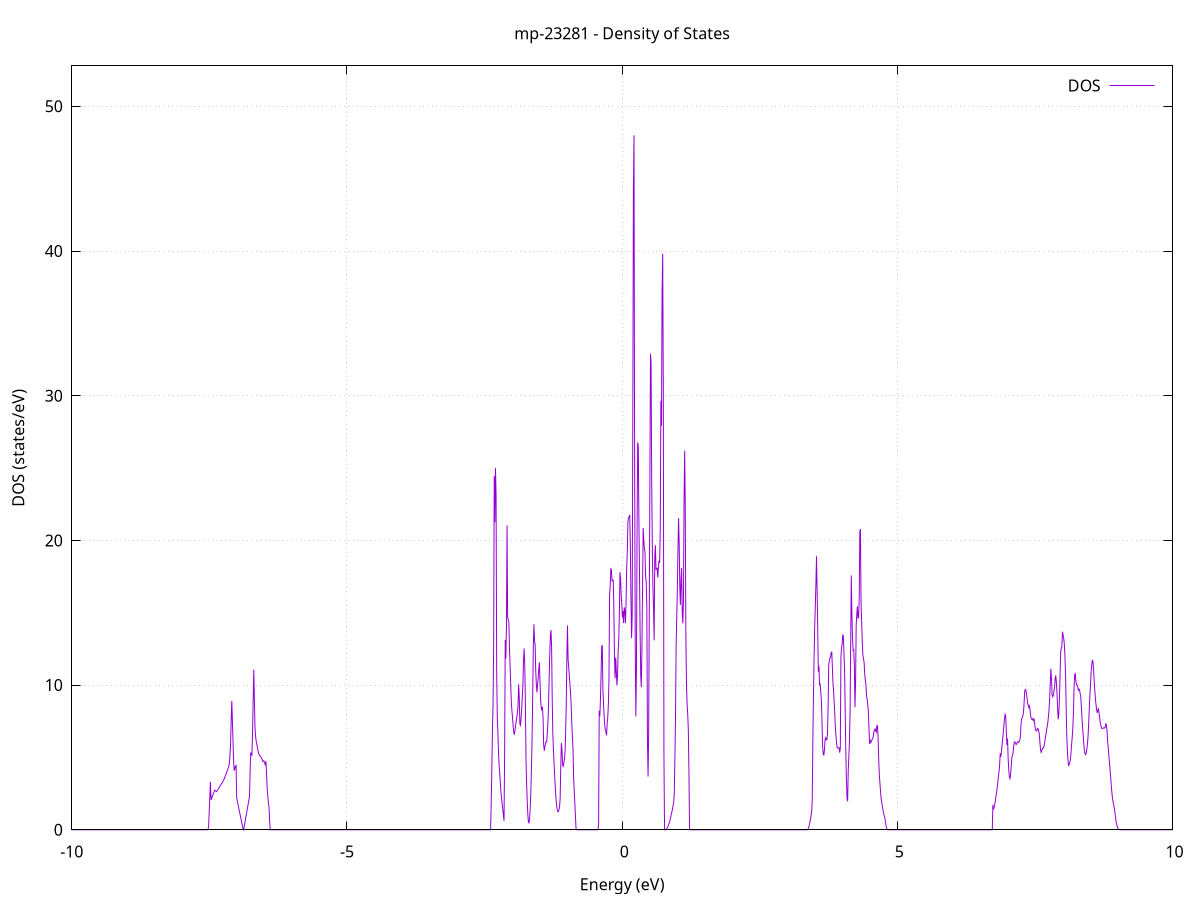 set title 'mp-23281 - Density of States'
set xlabel 'Energy (eV)'
set ylabel 'DOS (states/eV)'
set grid
set xrange [-10:10]
set yrange [0:52.798]
set xzeroaxis lt -1
set terminal png size 800,600
set output 'mp-23281_dos_gnuplot.png'
plot '-' using 1:2 with lines title 'DOS'
-12.127600 0.000000
-12.116500 0.000000
-12.105400 0.000000
-12.094300 0.000000
-12.083200 0.000000
-12.072100 0.000000
-12.061000 0.000000
-12.050000 0.000000
-12.038900 0.000000
-12.027800 0.000000
-12.016700 0.000000
-12.005600 0.000000
-11.994500 0.000000
-11.983400 0.000000
-11.972300 0.000000
-11.961200 0.000000
-11.950100 0.000000
-11.939100 0.000000
-11.928000 0.000000
-11.916900 0.000000
-11.905800 0.000000
-11.894700 0.000000
-11.883600 0.000000
-11.872500 0.000000
-11.861400 0.000000
-11.850300 0.000000
-11.839200 0.000000
-11.828200 0.000000
-11.817100 0.000000
-11.806000 0.000000
-11.794900 0.000000
-11.783800 0.000000
-11.772700 0.000000
-11.761600 0.000000
-11.750500 0.000000
-11.739400 0.000000
-11.728300 0.000000
-11.717300 0.000000
-11.706200 0.000000
-11.695100 0.000000
-11.684000 0.000000
-11.672900 0.000000
-11.661800 0.000000
-11.650700 0.000000
-11.639600 0.000000
-11.628500 0.000000
-11.617400 0.000000
-11.606400 0.000000
-11.595300 0.000000
-11.584200 0.000000
-11.573100 0.000000
-11.562000 0.000000
-11.550900 0.000000
-11.539800 0.000000
-11.528700 0.000000
-11.517600 0.000000
-11.506500 0.000000
-11.495500 0.000000
-11.484400 0.000000
-11.473300 0.000000
-11.462200 0.000000
-11.451100 0.000000
-11.440000 0.000000
-11.428900 0.000000
-11.417800 0.000000
-11.406700 0.000000
-11.395600 0.000000
-11.384600 0.000000
-11.373500 0.000000
-11.362400 0.000000
-11.351300 0.000000
-11.340200 0.000000
-11.329100 0.000000
-11.318000 0.000000
-11.306900 0.000000
-11.295800 0.000000
-11.284700 0.000000
-11.273700 0.000000
-11.262600 0.000000
-11.251500 0.000000
-11.240400 0.000000
-11.229300 0.000000
-11.218200 0.000000
-11.207100 0.000000
-11.196000 0.000000
-11.184900 0.000000
-11.173800 0.000000
-11.162800 0.000000
-11.151700 0.000000
-11.140600 0.000000
-11.129500 0.000000
-11.118400 0.009200
-11.107300 1.131900
-11.096200 2.360500
-11.085100 3.231100
-11.074000 4.601000
-11.062900 4.661200
-11.051900 4.837600
-11.040800 4.923800
-11.029700 4.982400
-11.018600 4.930300
-11.007500 4.973700
-10.996400 5.159900
-10.985300 5.293700
-10.974200 5.381200
-10.963100 5.453100
-10.952000 5.478800
-10.941000 5.618600
-10.929900 5.789500
-10.918800 6.009300
-10.907700 6.239700
-10.896600 6.465900
-10.885500 6.799400
-10.874400 7.392100
-10.863300 8.405500
-10.852200 11.013400
-10.841100 10.887100
-10.830100 8.025600
-10.819000 6.376800
-10.807900 6.998000
-10.796800 5.084800
-10.785700 2.903200
-10.774600 2.482100
-10.763500 2.060500
-10.752400 1.638400
-10.741300 1.215700
-10.730200 0.792500
-10.719200 0.368700
-10.708100 0.000000
-10.697000 0.000000
-10.685900 0.386500
-10.674800 0.786600
-10.663700 1.186600
-10.652600 1.586500
-10.641500 1.986200
-10.630400 2.385900
-10.619300 2.785400
-10.608300 3.871800
-10.597200 7.302300
-10.586100 5.828200
-10.575000 7.807500
-10.563900 10.339600
-10.552800 9.532600
-10.541700 7.466700
-10.530600 6.674500
-10.519500 5.950200
-10.508400 5.441500
-10.497300 5.081700
-10.486300 4.921100
-10.475200 4.778100
-10.464100 4.635200
-10.453000 4.492500
-10.441900 4.387200
-10.430800 4.320600
-10.419700 4.275300
-10.408600 4.230900
-10.397500 4.665800
-10.386400 4.839900
-10.375400 4.760900
-10.364300 6.424200
-10.353200 9.796400
-10.342100 7.712500
-10.331000 6.102900
-10.319900 6.095200
-10.308800 6.503800
-10.297700 4.972700
-10.286600 12.664300
-10.275500 15.451900
-10.264500 25.082600
-10.253400 56.925600
-10.242300 36.896400
-10.231200 32.848100
-10.220100 42.237900
-10.209000 52.907300
-10.197900 39.931200
-10.186800 26.166200
-10.175700 1.404300
-10.164600 0.000000
-10.153600 6.204500
-10.142500 12.085200
-10.131400 17.135100
-10.120300 29.018100
-10.109200 25.660600
-10.098100 19.417200
-10.087000 18.460400
-10.075900 17.391700
-10.064800 25.585000
-10.053700 67.630500
-10.042700 178.505900
-10.031600 0.000000
-10.020500 0.000000
-10.009400 0.000000
-9.998300 0.000000
-9.987200 0.000000
-9.976100 0.000000
-9.965000 0.000000
-9.953900 0.000000
-9.942800 0.000000
-9.931800 0.000000
-9.920700 0.000000
-9.909600 0.000000
-9.898500 0.000000
-9.887400 0.000000
-9.876300 0.000000
-9.865200 0.000000
-9.854100 0.000000
-9.843000 0.000000
-9.831900 0.000000
-9.820900 0.000000
-9.809800 0.000000
-9.798700 0.000000
-9.787600 0.000000
-9.776500 0.000000
-9.765400 0.000000
-9.754300 0.000000
-9.743200 0.000000
-9.732100 0.000000
-9.721000 0.000000
-9.710000 0.000000
-9.698900 0.000000
-9.687800 0.000000
-9.676700 0.000000
-9.665600 0.000000
-9.654500 0.000000
-9.643400 0.000000
-9.632300 0.000000
-9.621200 0.000000
-9.610100 0.000000
-9.599100 0.000000
-9.588000 0.000000
-9.576900 0.000000
-9.565800 0.000000
-9.554700 0.000000
-9.543600 0.000000
-9.532500 0.000000
-9.521400 0.000000
-9.510300 0.000000
-9.499200 0.000000
-9.488200 0.000000
-9.477100 0.000000
-9.466000 0.000000
-9.454900 0.000000
-9.443800 0.000000
-9.432700 0.000000
-9.421600 0.000000
-9.410500 0.000000
-9.399400 0.000000
-9.388300 0.000000
-9.377300 0.000000
-9.366200 0.000000
-9.355100 0.000000
-9.344000 0.000000
-9.332900 0.000000
-9.321800 0.000000
-9.310700 0.000000
-9.299600 0.000000
-9.288500 0.000000
-9.277400 0.000000
-9.266400 0.000000
-9.255300 0.000000
-9.244200 0.000000
-9.233100 0.000000
-9.222000 0.000000
-9.210900 0.000000
-9.199800 0.000000
-9.188700 0.000000
-9.177600 0.000000
-9.166500 0.000000
-9.155500 0.000000
-9.144400 0.000000
-9.133300 0.000000
-9.122200 0.000000
-9.111100 0.000000
-9.100000 0.000000
-9.088900 0.000000
-9.077800 0.000000
-9.066700 0.000000
-9.055600 0.000000
-9.044600 0.000000
-9.033500 0.000000
-9.022400 0.000000
-9.011300 0.000000
-9.000200 0.000000
-8.989100 0.000000
-8.978000 0.000000
-8.966900 0.000000
-8.955800 0.000000
-8.944700 0.000000
-8.933700 0.000000
-8.922600 0.000000
-8.911500 0.000000
-8.900400 0.000000
-8.889300 0.000000
-8.878200 0.000000
-8.867100 0.000000
-8.856000 0.000000
-8.844900 0.000000
-8.833800 0.000000
-8.822800 0.000000
-8.811700 0.000000
-8.800600 0.000000
-8.789500 0.000000
-8.778400 0.000000
-8.767300 0.000000
-8.756200 0.000000
-8.745100 0.000000
-8.734000 0.000000
-8.722900 0.000000
-8.711900 0.000000
-8.700800 0.000000
-8.689700 0.000000
-8.678600 0.000000
-8.667500 0.000000
-8.656400 0.000000
-8.645300 0.000000
-8.634200 0.000000
-8.623100 0.000000
-8.612000 0.000000
-8.601000 0.000000
-8.589900 0.000000
-8.578800 0.000000
-8.567700 0.000000
-8.556600 0.000000
-8.545500 0.000000
-8.534400 0.000000
-8.523300 0.000000
-8.512200 0.000000
-8.501100 0.000000
-8.490100 0.000000
-8.479000 0.000000
-8.467900 0.000000
-8.456800 0.000000
-8.445700 0.000000
-8.434600 0.000000
-8.423500 0.000000
-8.412400 0.000000
-8.401300 0.000000
-8.390200 0.000000
-8.379200 0.000000
-8.368100 0.000000
-8.357000 0.000000
-8.345900 0.000000
-8.334800 0.000000
-8.323700 0.000000
-8.312600 0.000000
-8.301500 0.000000
-8.290400 0.000000
-8.279300 0.000000
-8.268300 0.000000
-8.257200 0.000000
-8.246100 0.000000
-8.235000 0.000000
-8.223900 0.000000
-8.212800 0.000000
-8.201700 0.000000
-8.190600 0.000000
-8.179500 0.000000
-8.168400 0.000000
-8.157400 0.000000
-8.146300 0.000000
-8.135200 0.000000
-8.124100 0.000000
-8.113000 0.000000
-8.101900 0.000000
-8.090800 0.000000
-8.079700 0.000000
-8.068600 0.000000
-8.057500 0.000000
-8.046500 0.000000
-8.035400 0.000000
-8.024300 0.000000
-8.013200 0.000000
-8.002100 0.000000
-7.991000 0.000000
-7.979900 0.000000
-7.968800 0.000000
-7.957700 0.000000
-7.946600 0.000000
-7.935600 0.000000
-7.924500 0.000000
-7.913400 0.000000
-7.902300 0.000000
-7.891200 0.000000
-7.880100 0.000000
-7.869000 0.000000
-7.857900 0.000000
-7.846800 0.000000
-7.835700 0.000000
-7.824700 0.000000
-7.813600 0.000000
-7.802500 0.000000
-7.791400 0.000000
-7.780300 0.000000
-7.769200 0.000000
-7.758100 0.000000
-7.747000 0.000000
-7.735900 0.000000
-7.724800 0.000000
-7.713700 0.000000
-7.702700 0.000000
-7.691600 0.000000
-7.680500 0.000000
-7.669400 0.000000
-7.658300 0.000000
-7.647200 0.000000
-7.636100 0.000000
-7.625000 0.000000
-7.613900 0.000000
-7.602800 0.000000
-7.591800 0.000000
-7.580700 0.000000
-7.569600 0.000000
-7.558500 0.000000
-7.547400 0.000000
-7.536300 0.000000
-7.525200 0.000000
-7.514100 0.231800
-7.503000 1.257800
-7.491900 2.283800
-7.480900 3.309800
-7.469800 2.066800
-7.458700 2.178300
-7.447600 2.289800
-7.436500 2.401300
-7.425400 2.512800
-7.414300 2.624300
-7.403200 2.735900
-7.392100 2.709100
-7.381000 2.672000
-7.370000 2.634900
-7.358900 2.692000
-7.347800 2.761900
-7.336700 2.831800
-7.325600 2.901600
-7.314500 2.971500
-7.303400 3.041400
-7.292300 3.111200
-7.281200 3.181100
-7.270100 3.216400
-7.259100 3.300400
-7.248000 3.384400
-7.236900 3.468500
-7.225800 3.554300
-7.214700 3.667900
-7.203600 3.786400
-7.192500 3.904900
-7.181400 4.023400
-7.170300 4.141900
-7.159200 4.260300
-7.148200 4.378800
-7.137100 4.610200
-7.126000 5.170100
-7.114900 5.909200
-7.103800 7.579100
-7.092700 8.908300
-7.081600 7.499100
-7.070500 6.089800
-7.059400 4.682500
-7.048300 4.084100
-7.037300 4.242800
-7.026200 4.401800
-7.015100 4.444200
-7.004000 2.208500
-6.992900 2.001900
-6.981800 1.795400
-6.970700 1.588900
-6.959600 1.382400
-6.948500 1.175800
-6.937400 0.969300
-6.926400 0.762700
-6.915300 0.556200
-6.904200 0.349600
-6.893100 0.143100
-6.882000 0.000000
-6.870900 0.138400
-6.859800 0.379400
-6.848700 0.620300
-6.837600 0.861000
-6.826500 1.101700
-6.815500 1.342400
-6.804400 1.582900
-6.793300 1.823400
-6.782200 2.063700
-6.771100 2.304000
-6.760000 4.005600
-6.748900 5.342400
-6.737800 5.211900
-6.726700 5.157000
-6.715600 6.715600
-6.704600 8.966500
-6.693500 11.071500
-6.682400 9.072700
-6.671300 7.043600
-6.660200 6.468500
-6.649100 6.112500
-6.638000 5.917000
-6.626900 5.691600
-6.615800 5.467000
-6.604700 5.287800
-6.593700 5.154700
-6.582600 5.111000
-6.571500 5.087800
-6.560400 5.017000
-6.549300 4.927400
-6.538200 4.830900
-6.527100 4.718100
-6.516000 4.770300
-6.504900 4.743000
-6.493800 4.609000
-6.482800 4.445000
-6.471700 4.727600
-6.460600 3.795300
-6.449500 2.858600
-6.438400 2.320300
-6.427300 1.849100
-6.416200 1.550300
-6.405100 0.567400
-6.394000 0.000000
-6.382900 0.000000
-6.371900 0.000000
-6.360800 0.000000
-6.349700 0.000000
-6.338600 0.000000
-6.327500 0.000000
-6.316400 0.000000
-6.305300 0.000000
-6.294200 0.000000
-6.283100 0.000000
-6.272000 0.000000
-6.261000 0.000000
-6.249900 0.000000
-6.238800 0.000000
-6.227700 0.000000
-6.216600 0.000000
-6.205500 0.000000
-6.194400 0.000000
-6.183300 0.000000
-6.172200 0.000000
-6.161100 0.000000
-6.150100 0.000000
-6.139000 0.000000
-6.127900 0.000000
-6.116800 0.000000
-6.105700 0.000000
-6.094600 0.000000
-6.083500 0.000000
-6.072400 0.000000
-6.061300 0.000000
-6.050200 0.000000
-6.039200 0.000000
-6.028100 0.000000
-6.017000 0.000000
-6.005900 0.000000
-5.994800 0.000000
-5.983700 0.000000
-5.972600 0.000000
-5.961500 0.000000
-5.950400 0.000000
-5.939300 0.000000
-5.928300 0.000000
-5.917200 0.000000
-5.906100 0.000000
-5.895000 0.000000
-5.883900 0.000000
-5.872800 0.000000
-5.861700 0.000000
-5.850600 0.000000
-5.839500 0.000000
-5.828400 0.000000
-5.817400 0.000000
-5.806300 0.000000
-5.795200 0.000000
-5.784100 0.000000
-5.773000 0.000000
-5.761900 0.000000
-5.750800 0.000000
-5.739700 0.000000
-5.728600 0.000000
-5.717500 0.000000
-5.706500 0.000000
-5.695400 0.000000
-5.684300 0.000000
-5.673200 0.000000
-5.662100 0.000000
-5.651000 0.000000
-5.639900 0.000000
-5.628800 0.000000
-5.617700 0.000000
-5.606600 0.000000
-5.595600 0.000000
-5.584500 0.000000
-5.573400 0.000000
-5.562300 0.000000
-5.551200 0.000000
-5.540100 0.000000
-5.529000 0.000000
-5.517900 0.000000
-5.506800 0.000000
-5.495700 0.000000
-5.484700 0.000000
-5.473600 0.000000
-5.462500 0.000000
-5.451400 0.000000
-5.440300 0.000000
-5.429200 0.000000
-5.418100 0.000000
-5.407000 0.000000
-5.395900 0.000000
-5.384800 0.000000
-5.373800 0.000000
-5.362700 0.000000
-5.351600 0.000000
-5.340500 0.000000
-5.329400 0.000000
-5.318300 0.000000
-5.307200 0.000000
-5.296100 0.000000
-5.285000 0.000000
-5.273900 0.000000
-5.262900 0.000000
-5.251800 0.000000
-5.240700 0.000000
-5.229600 0.000000
-5.218500 0.000000
-5.207400 0.000000
-5.196300 0.000000
-5.185200 0.000000
-5.174100 0.000000
-5.163000 0.000000
-5.152000 0.000000
-5.140900 0.000000
-5.129800 0.000000
-5.118700 0.000000
-5.107600 0.000000
-5.096500 0.000000
-5.085400 0.000000
-5.074300 0.000000
-5.063200 0.000000
-5.052100 0.000000
-5.041100 0.000000
-5.030000 0.000000
-5.018900 0.000000
-5.007800 0.000000
-4.996700 0.000000
-4.985600 0.000000
-4.974500 0.000000
-4.963400 0.000000
-4.952300 0.000000
-4.941200 0.000000
-4.930100 0.000000
-4.919100 0.000000
-4.908000 0.000000
-4.896900 0.000000
-4.885800 0.000000
-4.874700 0.000000
-4.863600 0.000000
-4.852500 0.000000
-4.841400 0.000000
-4.830300 0.000000
-4.819200 0.000000
-4.808200 0.000000
-4.797100 0.000000
-4.786000 0.000000
-4.774900 0.000000
-4.763800 0.000000
-4.752700 0.000000
-4.741600 0.000000
-4.730500 0.000000
-4.719400 0.000000
-4.708300 0.000000
-4.697300 0.000000
-4.686200 0.000000
-4.675100 0.000000
-4.664000 0.000000
-4.652900 0.000000
-4.641800 0.000000
-4.630700 0.000000
-4.619600 0.000000
-4.608500 0.000000
-4.597400 0.000000
-4.586400 0.000000
-4.575300 0.000000
-4.564200 0.000000
-4.553100 0.000000
-4.542000 0.000000
-4.530900 0.000000
-4.519800 0.000000
-4.508700 0.000000
-4.497600 0.000000
-4.486500 0.000000
-4.475500 0.000000
-4.464400 0.000000
-4.453300 0.000000
-4.442200 0.000000
-4.431100 0.000000
-4.420000 0.000000
-4.408900 0.000000
-4.397800 0.000000
-4.386700 0.000000
-4.375600 0.000000
-4.364600 0.000000
-4.353500 0.000000
-4.342400 0.000000
-4.331300 0.000000
-4.320200 0.000000
-4.309100 0.000000
-4.298000 0.000000
-4.286900 0.000000
-4.275800 0.000000
-4.264700 0.000000
-4.253700 0.000000
-4.242600 0.000000
-4.231500 0.000000
-4.220400 0.000000
-4.209300 0.000000
-4.198200 0.000000
-4.187100 0.000000
-4.176000 0.000000
-4.164900 0.000000
-4.153800 0.000000
-4.142800 0.000000
-4.131700 0.000000
-4.120600 0.000000
-4.109500 0.000000
-4.098400 0.000000
-4.087300 0.000000
-4.076200 0.000000
-4.065100 0.000000
-4.054000 0.000000
-4.042900 0.000000
-4.031900 0.000000
-4.020800 0.000000
-4.009700 0.000000
-3.998600 0.000000
-3.987500 0.000000
-3.976400 0.000000
-3.965300 0.000000
-3.954200 0.000000
-3.943100 0.000000
-3.932000 0.000000
-3.921000 0.000000
-3.909900 0.000000
-3.898800 0.000000
-3.887700 0.000000
-3.876600 0.000000
-3.865500 0.000000
-3.854400 0.000000
-3.843300 0.000000
-3.832200 0.000000
-3.821100 0.000000
-3.810100 0.000000
-3.799000 0.000000
-3.787900 0.000000
-3.776800 0.000000
-3.765700 0.000000
-3.754600 0.000000
-3.743500 0.000000
-3.732400 0.000000
-3.721300 0.000000
-3.710200 0.000000
-3.699200 0.000000
-3.688100 0.000000
-3.677000 0.000000
-3.665900 0.000000
-3.654800 0.000000
-3.643700 0.000000
-3.632600 0.000000
-3.621500 0.000000
-3.610400 0.000000
-3.599300 0.000000
-3.588300 0.000000
-3.577200 0.000000
-3.566100 0.000000
-3.555000 0.000000
-3.543900 0.000000
-3.532800 0.000000
-3.521700 0.000000
-3.510600 0.000000
-3.499500 0.000000
-3.488400 0.000000
-3.477400 0.000000
-3.466300 0.000000
-3.455200 0.000000
-3.444100 0.000000
-3.433000 0.000000
-3.421900 0.000000
-3.410800 0.000000
-3.399700 0.000000
-3.388600 0.000000
-3.377500 0.000000
-3.366500 0.000000
-3.355400 0.000000
-3.344300 0.000000
-3.333200 0.000000
-3.322100 0.000000
-3.311000 0.000000
-3.299900 0.000000
-3.288800 0.000000
-3.277700 0.000000
-3.266600 0.000000
-3.255600 0.000000
-3.244500 0.000000
-3.233400 0.000000
-3.222300 0.000000
-3.211200 0.000000
-3.200100 0.000000
-3.189000 0.000000
-3.177900 0.000000
-3.166800 0.000000
-3.155700 0.000000
-3.144700 0.000000
-3.133600 0.000000
-3.122500 0.000000
-3.111400 0.000000
-3.100300 0.000000
-3.089200 0.000000
-3.078100 0.000000
-3.067000 0.000000
-3.055900 0.000000
-3.044800 0.000000
-3.033800 0.000000
-3.022700 0.000000
-3.011600 0.000000
-3.000500 0.000000
-2.989400 0.000000
-2.978300 0.000000
-2.967200 0.000000
-2.956100 0.000000
-2.945000 0.000000
-2.933900 0.000000
-2.922900 0.000000
-2.911800 0.000000
-2.900700 0.000000
-2.889600 0.000000
-2.878500 0.000000
-2.867400 0.000000
-2.856300 0.000000
-2.845200 0.000000
-2.834100 0.000000
-2.823000 0.000000
-2.812000 0.000000
-2.800900 0.000000
-2.789800 0.000000
-2.778700 0.000000
-2.767600 0.000000
-2.756500 0.000000
-2.745400 0.000000
-2.734300 0.000000
-2.723200 0.000000
-2.712100 0.000000
-2.701100 0.000000
-2.690000 0.000000
-2.678900 0.000000
-2.667800 0.000000
-2.656700 0.000000
-2.645600 0.000000
-2.634500 0.000000
-2.623400 0.000000
-2.612300 0.000000
-2.601200 0.000000
-2.590200 0.000000
-2.579100 0.000000
-2.568000 0.000000
-2.556900 0.000000
-2.545800 0.000000
-2.534700 0.000000
-2.523600 0.000000
-2.512500 0.000000
-2.501400 0.000000
-2.490300 0.000000
-2.479300 0.000000
-2.468200 0.000000
-2.457100 0.000000
-2.446000 0.000000
-2.434900 0.000000
-2.423800 0.000000
-2.412700 0.000000
-2.401600 0.000000
-2.390500 0.000000
-2.379400 1.775700
-2.368400 4.112400
-2.357300 6.753200
-2.346200 8.585900
-2.335100 12.535700
-2.324000 24.444600
-2.312900 21.254700
-2.301800 24.993600
-2.290700 23.184900
-2.279600 10.833400
-2.268500 7.747300
-2.257500 6.737500
-2.246400 5.295400
-2.235300 4.495200
-2.224200 3.880200
-2.213100 3.249200
-2.202000 2.602500
-2.190900 2.175400
-2.179800 1.792200
-2.168700 1.402600
-2.157600 1.011500
-2.146500 0.618900
-2.135500 5.122500
-2.124400 13.127900
-2.113300 11.827000
-2.102200 14.050200
-2.091100 21.036500
-2.080000 14.649900
-2.068900 14.554800
-2.057800 14.286500
-2.046700 12.489300
-2.035600 11.328300
-2.024600 10.001900
-2.013500 8.805600
-2.002400 8.222500
-1.991300 7.738300
-1.980200 7.153100
-1.969100 6.710800
-1.958000 6.579700
-1.946900 6.888600
-1.935800 7.194700
-1.924700 7.493200
-1.913700 7.784200
-1.902600 8.119800
-1.891500 8.610000
-1.880400 10.055500
-1.869300 9.145600
-1.858200 7.290000
-1.847100 7.217100
-1.836000 7.740800
-1.824900 8.415600
-1.813800 9.187600
-1.802800 10.121400
-1.791700 11.709200
-1.780600 12.530400
-1.769500 11.386400
-1.758400 8.879000
-1.747300 4.989300
-1.736200 3.225400
-1.725100 2.022200
-1.714000 1.065100
-1.702900 0.537800
-1.691900 0.480900
-1.680800 0.822900
-1.669700 1.546200
-1.658600 2.664900
-1.647500 4.274600
-1.636400 6.315500
-1.625300 9.314200
-1.614200 12.617700
-1.603100 14.208600
-1.592000 13.052600
-1.581000 12.801800
-1.569900 10.966400
-1.558800 9.973000
-1.547700 9.494600
-1.536600 10.113700
-1.525500 10.474100
-1.514400 11.174300
-1.503300 11.564800
-1.492200 10.151500
-1.481100 8.907000
-1.470100 8.447200
-1.459000 8.244500
-1.447900 8.494500
-1.436800 7.669900
-1.425700 5.878500
-1.414600 5.458200
-1.403500 5.730800
-1.392400 5.950600
-1.381300 6.105200
-1.370200 6.098700
-1.359200 6.665400
-1.348100 7.420600
-1.337000 8.771100
-1.325900 10.520100
-1.314800 12.206900
-1.303700 13.441000
-1.292600 13.799500
-1.281500 12.593900
-1.270400 8.967400
-1.259300 6.626500
-1.248300 5.543600
-1.237200 4.593000
-1.226100 3.729700
-1.215000 2.965200
-1.203900 2.243000
-1.192800 1.764900
-1.181700 1.446300
-1.170600 1.270300
-1.159500 1.251700
-1.148400 1.379700
-1.137400 1.569300
-1.126300 2.206200
-1.115200 4.368300
-1.104100 5.999800
-1.093000 5.511700
-1.081900 4.512800
-1.070800 4.333500
-1.059700 4.619100
-1.048600 4.914800
-1.037500 5.360500
-1.026500 6.812400
-1.015400 8.702100
-1.004300 11.988300
-0.993200 14.120400
-0.982100 11.762200
-0.971000 11.264700
-0.959900 10.632800
-0.948800 10.107300
-0.937700 9.493900
-0.926600 8.668500
-0.915600 7.415600
-0.904500 6.448600
-0.893400 5.625100
-0.882300 3.711200
-0.871200 2.663800
-0.860100 1.882000
-0.849000 0.960800
-0.837900 0.083300
-0.826800 0.000000
-0.815700 0.000000
-0.804700 0.000000
-0.793600 0.000000
-0.782500 0.000000
-0.771400 0.000000
-0.760300 0.000000
-0.749200 0.000000
-0.738100 0.000000
-0.727000 0.000000
-0.715900 0.000000
-0.704800 0.000000
-0.693800 0.000000
-0.682700 0.000000
-0.671600 0.000000
-0.660500 0.000000
-0.649400 0.000000
-0.638300 0.000000
-0.627200 0.000000
-0.616100 0.000000
-0.605000 0.000000
-0.593900 0.000000
-0.582900 0.000000
-0.571800 0.000000
-0.560700 0.000000
-0.549600 0.000000
-0.538500 0.000000
-0.527400 0.000000
-0.516300 0.000000
-0.505200 0.000000
-0.494100 0.000000
-0.483000 0.000000
-0.472000 0.000000
-0.460900 0.000000
-0.449800 0.000000
-0.438700 0.000000
-0.427600 0.385200
-0.416500 8.225900
-0.405400 7.837700
-0.394300 9.005200
-0.383200 10.679600
-0.372100 12.671700
-0.361100 12.755400
-0.350000 9.714700
-0.338900 8.739400
-0.327800 7.905800
-0.316700 7.217800
-0.305600 6.891100
-0.294500 6.769500
-0.283400 6.520700
-0.272300 7.326500
-0.261200 7.758700
-0.250200 8.725600
-0.239100 10.365800
-0.228000 16.290800
-0.216900 16.874900
-0.205800 18.032900
-0.194700 17.977700
-0.183600 17.216900
-0.172500 17.262600
-0.161400 17.240300
-0.150300 15.227500
-0.139300 11.936800
-0.128200 10.478000
-0.117100 11.906300
-0.106000 10.941700
-0.094900 9.988500
-0.083800 10.660200
-0.072700 12.314500
-0.061600 13.160200
-0.050500 14.842500
-0.039400 17.807200
-0.028400 17.326600
-0.017300 16.159100
-0.006200 15.535500
0.004900 14.680900
0.016000 15.112700
0.027100 14.287600
0.038200 15.371100
0.049300 15.162500
0.060400 14.279000
0.071500 15.795700
0.082500 18.103000
0.093600 19.221400
0.104700 21.277900
0.115800 21.570400
0.126900 21.600100
0.138000 21.782900
0.149100 19.555700
0.160200 15.986200
0.171300 13.249800
0.182400 14.834000
0.193400 27.715400
0.204500 44.167100
0.215600 47.998500
0.226700 25.492700
0.237800 12.712800
0.248900 7.836400
0.260000 11.078800
0.271100 20.825000
0.282200 26.773300
0.293300 26.533800
0.304300 21.337500
0.315400 17.700200
0.326500 13.633000
0.337600 10.687000
0.348700 9.866100
0.359800 12.634600
0.370900 16.669000
0.382000 20.855100
0.393100 20.035200
0.404200 19.436600
0.415200 19.179000
0.426300 17.457400
0.437400 17.130900
0.448500 15.511400
0.459600 6.280100
0.470700 3.675000
0.481800 6.675600
0.492900 15.029700
0.504000 23.997700
0.515100 32.902400
0.526100 32.219100
0.537200 23.986300
0.548300 19.606500
0.559400 16.721600
0.570500 15.308400
0.581600 13.088700
0.592700 18.921400
0.603800 19.670400
0.614900 17.997000
0.626000 18.030100
0.637100 18.064700
0.648100 17.433300
0.659200 18.212600
0.670300 18.601300
0.681400 18.437300
0.692500 20.708800
0.703600 29.647900
0.714700 27.928500
0.725800 37.208600
0.736900 39.813100
0.748000 30.427200
0.759000 5.414400
0.770100 0.000000
0.781200 0.000000
0.792300 0.000000
0.803400 0.041700
0.814500 0.102800
0.825600 0.181300
0.836700 0.277300
0.847800 0.389700
0.858900 0.518300
0.869900 0.666300
0.881000 0.855000
0.892100 1.045200
0.903200 1.232500
0.914300 1.430300
0.925400 1.658800
0.936500 1.904700
0.947600 2.487300
0.958700 4.999200
0.969800 7.857900
0.980800 12.688100
0.991900 14.675800
1.003000 16.643900
1.014100 19.441200
1.025200 21.530800
1.036300 19.858200
1.047400 16.777000
1.058500 15.541900
1.069600 17.307900
1.080700 18.105400
1.091700 15.029400
1.102800 14.269100
1.113900 15.822100
1.125000 22.800200
1.136100 26.196000
1.147200 22.192600
1.158300 13.079900
1.169400 9.968200
1.180500 8.671000
1.191600 7.992900
1.202600 6.889400
1.213700 4.010800
1.224800 0.000000
1.235900 0.000000
1.247000 0.000000
1.258100 0.000000
1.269200 0.000000
1.280300 0.000000
1.291400 0.000000
1.302500 0.000000
1.313500 0.000000
1.324600 0.000000
1.335700 0.000000
1.346800 0.000000
1.357900 0.000000
1.369000 0.000000
1.380100 0.000000
1.391200 0.000000
1.402300 0.000000
1.413400 0.000000
1.424400 0.000000
1.435500 0.000000
1.446600 0.000000
1.457700 0.000000
1.468800 0.000000
1.479900 0.000000
1.491000 0.000000
1.502100 0.000000
1.513200 0.000000
1.524300 0.000000
1.535300 0.000000
1.546400 0.000000
1.557500 0.000000
1.568600 0.000000
1.579700 0.000000
1.590800 0.000000
1.601900 0.000000
1.613000 0.000000
1.624100 0.000000
1.635200 0.000000
1.646200 0.000000
1.657300 0.000000
1.668400 0.000000
1.679500 0.000000
1.690600 0.000000
1.701700 0.000000
1.712800 0.000000
1.723900 0.000000
1.735000 0.000000
1.746100 0.000000
1.757100 0.000000
1.768200 0.000000
1.779300 0.000000
1.790400 0.000000
1.801500 0.000000
1.812600 0.000000
1.823700 0.000000
1.834800 0.000000
1.845900 0.000000
1.857000 0.000000
1.868000 0.000000
1.879100 0.000000
1.890200 0.000000
1.901300 0.000000
1.912400 0.000000
1.923500 0.000000
1.934600 0.000000
1.945700 0.000000
1.956800 0.000000
1.967900 0.000000
1.978900 0.000000
1.990000 0.000000
2.001100 0.000000
2.012200 0.000000
2.023300 0.000000
2.034400 0.000000
2.045500 0.000000
2.056600 0.000000
2.067700 0.000000
2.078800 0.000000
2.089800 0.000000
2.100900 0.000000
2.112000 0.000000
2.123100 0.000000
2.134200 0.000000
2.145300 0.000000
2.156400 0.000000
2.167500 0.000000
2.178600 0.000000
2.189700 0.000000
2.200700 0.000000
2.211800 0.000000
2.222900 0.000000
2.234000 0.000000
2.245100 0.000000
2.256200 0.000000
2.267300 0.000000
2.278400 0.000000
2.289500 0.000000
2.300600 0.000000
2.311600 0.000000
2.322700 0.000000
2.333800 0.000000
2.344900 0.000000
2.356000 0.000000
2.367100 0.000000
2.378200 0.000000
2.389300 0.000000
2.400400 0.000000
2.411500 0.000000
2.422500 0.000000
2.433600 0.000000
2.444700 0.000000
2.455800 0.000000
2.466900 0.000000
2.478000 0.000000
2.489100 0.000000
2.500200 0.000000
2.511300 0.000000
2.522400 0.000000
2.533400 0.000000
2.544500 0.000000
2.555600 0.000000
2.566700 0.000000
2.577800 0.000000
2.588900 0.000000
2.600000 0.000000
2.611100 0.000000
2.622200 0.000000
2.633300 0.000000
2.644300 0.000000
2.655400 0.000000
2.666500 0.000000
2.677600 0.000000
2.688700 0.000000
2.699800 0.000000
2.710900 0.000000
2.722000 0.000000
2.733100 0.000000
2.744200 0.000000
2.755200 0.000000
2.766300 0.000000
2.777400 0.000000
2.788500 0.000000
2.799600 0.000000
2.810700 0.000000
2.821800 0.000000
2.832900 0.000000
2.844000 0.000000
2.855100 0.000000
2.866100 0.000000
2.877200 0.000000
2.888300 0.000000
2.899400 0.000000
2.910500 0.000000
2.921600 0.000000
2.932700 0.000000
2.943800 0.000000
2.954900 0.000000
2.966000 0.000000
2.977000 0.000000
2.988100 0.000000
2.999200 0.000000
3.010300 0.000000
3.021400 0.000000
3.032500 0.000000
3.043600 0.000000
3.054700 0.000000
3.065800 0.000000
3.076900 0.000000
3.087900 0.000000
3.099000 0.000000
3.110100 0.000000
3.121200 0.000000
3.132300 0.000000
3.143400 0.000000
3.154500 0.000000
3.165600 0.000000
3.176700 0.000000
3.187800 0.000000
3.198800 0.000000
3.209900 0.000000
3.221000 0.000000
3.232100 0.000000
3.243200 0.000000
3.254300 0.000000
3.265400 0.000000
3.276500 0.000000
3.287600 0.000000
3.298700 0.000000
3.309800 0.000000
3.320800 0.000000
3.331900 0.000000
3.343000 0.000000
3.354100 0.000000
3.365200 0.000000
3.376300 0.042900
3.387400 0.144700
3.398500 0.291200
3.409600 0.473900
3.420700 0.690900
3.431700 0.942400
3.442800 1.239400
3.453900 1.990900
3.465000 6.126000
3.476100 9.253100
3.487200 11.841500
3.498300 13.962200
3.509400 15.427800
3.520500 16.955700
3.531600 18.903700
3.542600 16.628800
3.553700 13.768900
3.564800 10.919300
3.575900 11.308800
3.587000 10.031200
3.598100 10.067600
3.609200 9.519900
3.620300 8.961400
3.631400 7.478500
3.642500 5.763200
3.653500 5.248600
3.664600 5.134400
3.675700 5.535200
3.686800 6.200800
3.697900 6.353300
3.709000 6.214500
3.720100 6.224200
3.731200 6.610900
3.742300 8.493600
3.753400 11.365500
3.764400 11.667500
3.775500 11.872500
3.786600 11.893100
3.797700 12.224400
3.808800 12.303500
3.819900 11.227900
3.831000 10.130500
3.842100 9.554800
3.853200 8.802600
3.864300 7.974300
3.875300 6.982100
3.886400 6.439900
3.897500 5.926100
3.908600 5.671100
3.919700 5.684700
3.930800 5.641200
3.941900 5.661100
3.953000 5.334600
3.964100 5.612200
3.975200 11.901900
3.986200 12.600100
3.997300 12.817600
4.008400 13.501000
4.019500 13.366700
4.030600 12.160500
4.041700 10.992200
4.052800 8.230800
4.063900 5.423300
4.075000 3.405700
4.086100 2.227600
4.097100 1.965200
4.108200 4.103200
4.119300 5.066300
4.130400 6.078400
4.141500 8.090800
4.152600 12.884400
4.163700 17.585000
4.174800 14.882400
4.185900 13.167900
4.197000 12.411700
4.208000 12.444300
4.219100 11.377900
4.230200 8.466000
4.241300 10.143400
4.252400 14.158100
4.263500 14.874500
4.274600 15.446200
4.285700 14.599900
4.296800 14.701200
4.307900 16.048000
4.318900 20.584200
4.330000 20.787500
4.341100 15.632000
4.352200 14.362200
4.363300 12.926900
4.374400 12.050100
4.385500 11.830000
4.396600 11.562800
4.407700 10.746900
4.418800 10.329200
4.429800 10.034600
4.440900 9.238500
4.452000 9.029500
4.463100 8.617700
4.474200 8.157000
4.485300 6.948400
4.496400 5.928700
4.507500 6.154500
4.518600 6.041900
4.529700 6.127500
4.540700 6.233900
4.551800 6.323900
4.562900 6.393100
4.574000 6.782300
4.585100 6.904200
4.596200 6.973100
4.607300 6.813000
4.618400 6.746000
4.629500 7.243800
4.640600 7.151700
4.651600 6.219800
4.662700 4.741600
4.673800 3.745200
4.684900 3.177900
4.696000 2.577700
4.707100 2.101200
4.718200 1.850000
4.729300 1.598000
4.740400 1.354600
4.751500 1.129600
4.762500 0.941500
4.773600 0.845600
4.784700 0.527700
4.795800 0.274600
4.806900 0.086200
4.818000 0.000000
4.829100 0.000000
4.840200 0.000000
4.851300 0.000000
4.862400 0.000000
4.873400 0.000000
4.884500 0.000000
4.895600 0.000000
4.906700 0.000000
4.917800 0.000000
4.928900 0.000000
4.940000 0.000000
4.951100 0.000000
4.962200 0.000000
4.973300 0.000000
4.984300 0.000000
4.995400 0.000000
5.006500 0.000000
5.017600 0.000000
5.028700 0.000000
5.039800 0.000000
5.050900 0.000000
5.062000 0.000000
5.073100 0.000000
5.084200 0.000000
5.095200 0.000000
5.106300 0.000000
5.117400 0.000000
5.128500 0.000000
5.139600 0.000000
5.150700 0.000000
5.161800 0.000000
5.172900 0.000000
5.184000 0.000000
5.195100 0.000000
5.206100 0.000000
5.217200 0.000000
5.228300 0.000000
5.239400 0.000000
5.250500 0.000000
5.261600 0.000000
5.272700 0.000000
5.283800 0.000000
5.294900 0.000000
5.306000 0.000000
5.317000 0.000000
5.328100 0.000000
5.339200 0.000000
5.350300 0.000000
5.361400 0.000000
5.372500 0.000000
5.383600 0.000000
5.394700 0.000000
5.405800 0.000000
5.416900 0.000000
5.427900 0.000000
5.439000 0.000000
5.450100 0.000000
5.461200 0.000000
5.472300 0.000000
5.483400 0.000000
5.494500 0.000000
5.505600 0.000000
5.516700 0.000000
5.527800 0.000000
5.538800 0.000000
5.549900 0.000000
5.561000 0.000000
5.572100 0.000000
5.583200 0.000000
5.594300 0.000000
5.605400 0.000000
5.616500 0.000000
5.627600 0.000000
5.638700 0.000000
5.649700 0.000000
5.660800 0.000000
5.671900 0.000000
5.683000 0.000000
5.694100 0.000000
5.705200 0.000000
5.716300 0.000000
5.727400 0.000000
5.738500 0.000000
5.749600 0.000000
5.760600 0.000000
5.771700 0.000000
5.782800 0.000000
5.793900 0.000000
5.805000 0.000000
5.816100 0.000000
5.827200 0.000000
5.838300 0.000000
5.849400 0.000000
5.860500 0.000000
5.871500 0.000000
5.882600 0.000000
5.893700 0.000000
5.904800 0.000000
5.915900 0.000000
5.927000 0.000000
5.938100 0.000000
5.949200 0.000000
5.960300 0.000000
5.971400 0.000000
5.982400 0.000000
5.993500 0.000000
6.004600 0.000000
6.015700 0.000000
6.026800 0.000000
6.037900 0.000000
6.049000 0.000000
6.060100 0.000000
6.071200 0.000000
6.082300 0.000000
6.093400 0.000000
6.104400 0.000000
6.115500 0.000000
6.126600 0.000000
6.137700 0.000000
6.148800 0.000000
6.159900 0.000000
6.171000 0.000000
6.182100 0.000000
6.193200 0.000000
6.204300 0.000000
6.215300 0.000000
6.226400 0.000000
6.237500 0.000000
6.248600 0.000000
6.259700 0.000000
6.270800 0.000000
6.281900 0.000000
6.293000 0.000000
6.304100 0.000000
6.315200 0.000000
6.326200 0.000000
6.337300 0.000000
6.348400 0.000000
6.359500 0.000000
6.370600 0.000000
6.381700 0.000000
6.392800 0.000000
6.403900 0.000000
6.415000 0.000000
6.426100 0.000000
6.437100 0.000000
6.448200 0.000000
6.459300 0.000000
6.470400 0.000000
6.481500 0.000000
6.492600 0.000000
6.503700 0.000000
6.514800 0.000000
6.525900 0.000000
6.537000 0.000000
6.548000 0.000000
6.559100 0.000000
6.570200 0.000000
6.581300 0.000000
6.592400 0.000000
6.603500 0.000000
6.614600 0.000000
6.625700 0.000000
6.636800 0.000000
6.647900 0.000000
6.658900 0.000000
6.670000 0.000000
6.681100 0.000000
6.692200 0.000000
6.703300 0.000000
6.714400 0.000000
6.725500 0.000000
6.736600 1.720400
6.747700 1.402700
6.758800 1.545000
6.769800 1.758500
6.780900 2.008900
6.792000 2.287700
6.803100 2.584300
6.814200 2.907900
6.825300 3.272600
6.836400 3.660300
6.847500 4.011400
6.858600 4.472900
6.869700 5.283400
6.880700 5.037700
6.891800 5.417400
6.902900 5.852100
6.914000 6.259300
6.925100 6.686400
6.936200 7.198700
6.947300 7.668100
6.958400 7.975900
6.969500 7.875800
6.980600 6.783700
6.991600 5.861000
7.002700 6.308300
7.013800 4.913300
7.024900 4.159600
7.036000 3.642700
7.047100 3.536300
7.058200 3.799400
7.069300 4.358000
7.080400 5.013200
7.091500 5.140500
7.102500 5.289400
7.113600 5.754700
7.124700 6.063300
7.135800 6.080300
7.146900 5.999000
7.158000 5.893200
7.169100 5.922700
7.180200 6.060700
7.191300 6.090500
7.202400 6.044200
7.213400 6.091100
7.224500 6.178300
7.235600 6.411900
7.246700 7.272600
7.257800 7.647300
7.268900 7.752600
7.280000 7.852600
7.291100 8.081500
7.302200 8.639700
7.313300 9.538300
7.324300 9.696300
7.335400 9.655600
7.346500 9.420400
7.357600 9.095500
7.368700 8.691300
7.379800 8.647700
7.390900 8.405900
7.402000 8.598000
7.413100 8.203900
7.424200 7.833300
7.435200 7.668500
7.446300 7.623800
7.457400 7.663000
7.468500 7.555700
7.479600 7.709700
7.490700 7.508600
7.501800 7.124500
7.512900 6.918000
7.524000 6.832300
7.535100 6.847700
7.546100 7.003000
7.557200 6.985200
7.568300 6.859000
7.579400 6.617000
7.590500 6.057900
7.601600 5.550600
7.612700 5.357100
7.623800 5.477600
7.634900 5.596100
7.646000 5.657900
7.657000 5.648600
7.668100 5.856100
7.679200 6.051500
7.690300 6.410900
7.701400 6.596000
7.712500 6.925300
7.723600 7.158700
7.734700 7.424300
7.745800 7.809100
7.756900 8.316800
7.767900 9.055100
7.779000 10.136600
7.790100 11.131900
7.801200 10.422400
7.812300 9.321800
7.823400 9.195200
7.834500 9.299900
7.845600 9.585400
7.856700 9.813600
7.867800 10.455100
7.878800 10.663300
7.889900 10.178700
7.901000 9.508800
7.912100 8.434200
7.923200 7.636700
7.934300 7.978100
7.945400 9.066300
7.956500 10.579800
7.967600 12.281500
7.978700 12.541500
7.989700 12.663000
8.000800 13.691800
8.011900 13.463500
8.023000 13.235500
8.034100 12.848900
8.045200 12.041100
8.056300 10.804300
8.067400 8.524200
8.078500 6.556600
8.089600 5.494000
8.100600 4.800300
8.111700 4.447000
8.122800 4.515400
8.133900 4.645400
8.145000 4.884900
8.156100 5.323600
8.167200 5.916200
8.178300 6.415500
8.189400 7.042000
8.200500 8.150900
8.211500 9.877500
8.222600 10.718400
8.233700 10.784500
8.244800 10.287800
8.255900 10.011800
8.267000 10.016100
8.278100 9.868500
8.289200 9.643500
8.300300 9.722400
8.311400 9.655600
8.322400 9.414600
8.333500 9.170400
8.344600 8.458600
8.355700 7.698400
8.366800 7.102800
8.377900 6.505400
8.389000 5.897500
8.400100 5.488800
8.411200 5.235300
8.422300 5.192500
8.433300 5.326700
8.444400 5.568900
8.455500 5.979400
8.466600 6.510000
8.477700 7.425600
8.488800 8.408100
8.499900 9.351100
8.511000 10.094300
8.522100 10.952500
8.533200 11.393500
8.544200 11.740100
8.555300 11.610900
8.566400 11.086500
8.577500 10.235100
8.588600 9.591300
8.599700 9.028400
8.610800 8.645500
8.621900 8.284600
8.633000 8.077500
8.644100 8.272800
8.655100 8.359000
8.666200 8.060300
8.677300 7.707500
8.688400 7.388700
8.699500 7.191400
8.710600 7.040800
8.721700 6.987800
8.732800 7.005600
8.743900 7.036400
8.755000 7.056600
8.766000 7.029400
8.777100 7.082700
8.788200 7.321600
8.799300 7.244300
8.810400 6.841800
8.821500 6.075000
8.832600 5.664200
8.843700 5.119300
8.854800 4.631900
8.865900 4.118200
8.877000 3.599700
8.888000 3.043600
8.899100 2.548300
8.910200 2.168000
8.921300 1.896800
8.932400 1.703200
8.943500 1.481500
8.954600 1.176500
8.965700 0.862000
8.976800 0.515900
8.987900 0.344000
8.998900 0.201900
9.010000 0.094300
9.021100 0.032700
9.032200 0.005800
9.043300 0.000000
9.054400 0.000000
9.065500 0.000000
9.076600 0.000000
9.087700 0.000000
9.098800 0.000000
9.109800 0.000000
9.120900 0.000000
9.132000 0.000000
9.143100 0.000000
9.154200 0.000000
9.165300 0.000000
9.176400 0.000000
9.187500 0.000000
9.198600 0.000000
9.209700 0.000000
9.220700 0.000000
9.231800 0.000000
9.242900 0.000000
9.254000 0.000000
9.265100 0.000000
9.276200 0.000000
9.287300 0.000000
9.298400 0.000000
9.309500 0.000000
9.320600 0.000000
9.331600 0.000000
9.342700 0.000000
9.353800 0.000000
9.364900 0.000000
9.376000 0.000000
9.387100 0.000000
9.398200 0.000000
9.409300 0.000000
9.420400 0.000000
9.431500 0.000000
9.442500 0.000000
9.453600 0.000000
9.464700 0.000000
9.475800 0.000000
9.486900 0.000000
9.498000 0.000000
9.509100 0.000000
9.520200 0.000000
9.531300 0.000000
9.542400 0.000000
9.553400 0.000000
9.564500 0.000000
9.575600 0.000000
9.586700 0.000000
9.597800 0.000000
9.608900 0.000000
9.620000 0.000000
9.631100 0.000000
9.642200 0.000000
9.653300 0.000000
9.664300 0.000000
9.675400 0.000000
9.686500 0.000000
9.697600 0.000000
9.708700 0.000000
9.719800 0.000000
9.730900 0.000000
9.742000 0.000000
9.753100 0.000000
9.764200 0.000000
9.775200 0.000000
9.786300 0.000000
9.797400 0.000000
9.808500 0.000000
9.819600 0.000000
9.830700 0.000000
9.841800 0.000000
9.852900 0.000000
9.864000 0.000000
9.875100 0.000000
9.886100 0.000000
9.897200 0.000000
9.908300 0.000000
9.919400 0.000000
9.930500 0.000000
9.941600 0.000000
9.952700 0.000000
9.963800 0.000000
9.974900 0.000000
9.986000 0.000000
9.997000 0.000000
10.008100 0.000000
10.019200 0.000000
10.030300 0.000000
10.041400 0.000000
10.052500 0.000000
e
